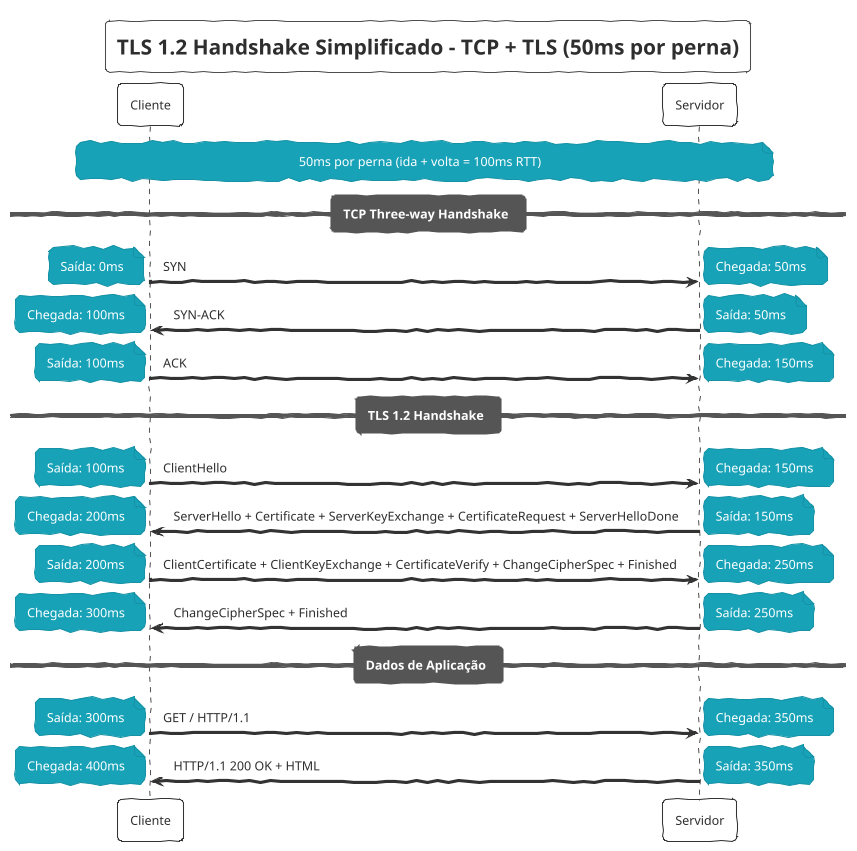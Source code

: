 @startuml
!theme sketchy-outline
title TLS 1.2 Handshake Simplificado - TCP + TLS (50ms por perna)

participant "Cliente" as C
participant "Servidor" as S

note over C, S : 50ms por perna (ida + volta = 100ms RTT)

== TCP Three-way Handshake ==
C -> S : SYN
note left : Saída: 0ms
note right : Chegada: 50ms

S -> C : SYN-ACK
note right : Saída: 50ms
note left : Chegada: 100ms

C -> S : ACK
note left : Saída: 100ms
note right : Chegada: 150ms

== TLS 1.2 Handshake ==
C -> S : ClientHello
note left : Saída: 100ms
note right : Chegada: 150ms

S -> C : ServerHello + Certificate + ServerKeyExchange + CertificateRequest + ServerHelloDone
note right : Saída: 150ms
note left : Chegada: 200ms

C -> S : ClientCertificate + ClientKeyExchange + CertificateVerify + ChangeCipherSpec + Finished
note left : Saída: 200ms
note right : Chegada: 250ms

S -> C : ChangeCipherSpec + Finished
note right : Saída: 250ms
note left : Chegada: 300ms

== Dados de Aplicação ==
C -> S : GET / HTTP/1.1
note left : Saída: 300ms
note right : Chegada: 350ms

S -> C : HTTP/1.1 200 OK + HTML
note right : Saída: 350ms
note left : Chegada: 400ms

@enduml 